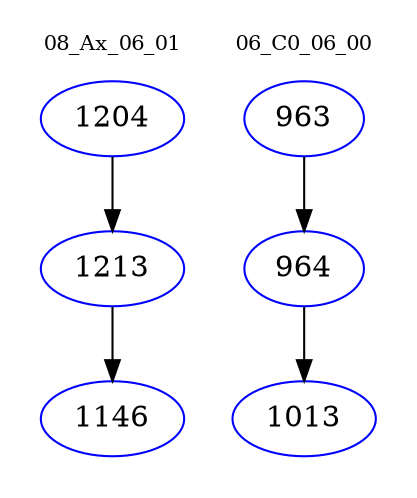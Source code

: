 digraph{
subgraph cluster_0 {
color = white
label = "08_Ax_06_01";
fontsize=10;
T0_1204 [label="1204", color="blue"]
T0_1204 -> T0_1213 [color="black"]
T0_1213 [label="1213", color="blue"]
T0_1213 -> T0_1146 [color="black"]
T0_1146 [label="1146", color="blue"]
}
subgraph cluster_1 {
color = white
label = "06_C0_06_00";
fontsize=10;
T1_963 [label="963", color="blue"]
T1_963 -> T1_964 [color="black"]
T1_964 [label="964", color="blue"]
T1_964 -> T1_1013 [color="black"]
T1_1013 [label="1013", color="blue"]
}
}
